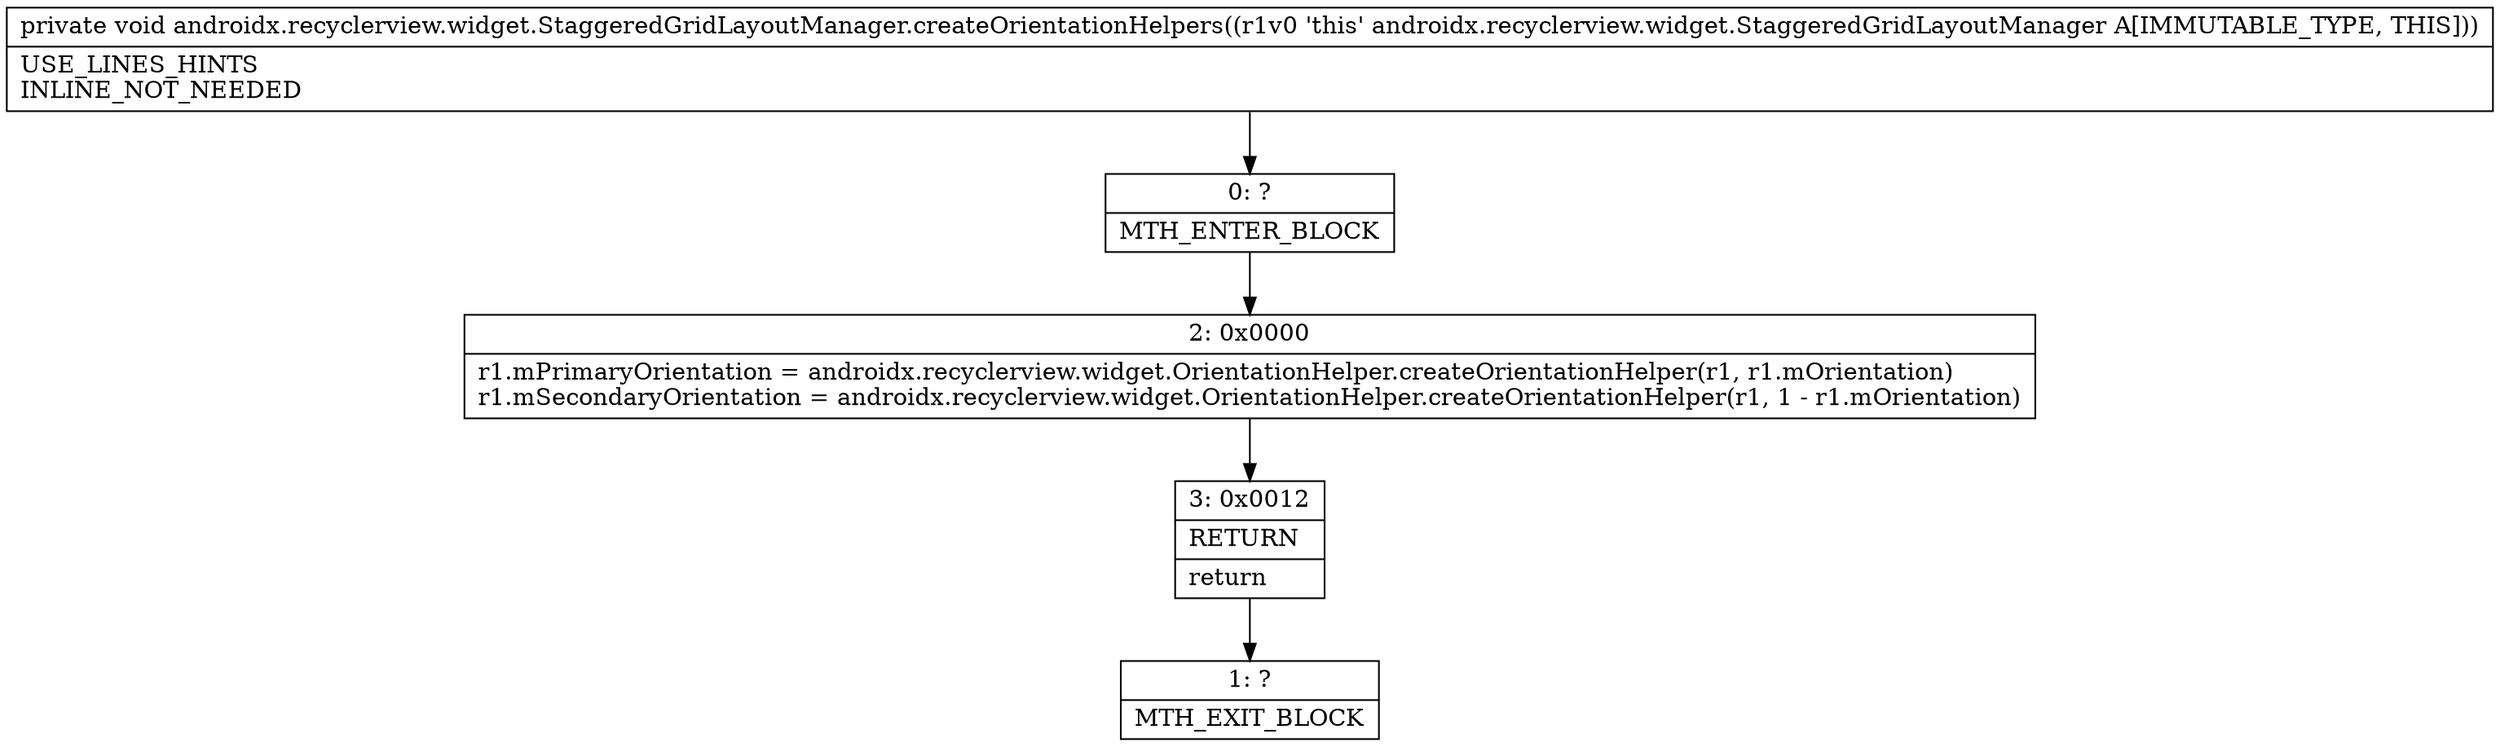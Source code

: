 digraph "CFG forandroidx.recyclerview.widget.StaggeredGridLayoutManager.createOrientationHelpers()V" {
Node_0 [shape=record,label="{0\:\ ?|MTH_ENTER_BLOCK\l}"];
Node_2 [shape=record,label="{2\:\ 0x0000|r1.mPrimaryOrientation = androidx.recyclerview.widget.OrientationHelper.createOrientationHelper(r1, r1.mOrientation)\lr1.mSecondaryOrientation = androidx.recyclerview.widget.OrientationHelper.createOrientationHelper(r1, 1 \- r1.mOrientation)\l}"];
Node_3 [shape=record,label="{3\:\ 0x0012|RETURN\l|return\l}"];
Node_1 [shape=record,label="{1\:\ ?|MTH_EXIT_BLOCK\l}"];
MethodNode[shape=record,label="{private void androidx.recyclerview.widget.StaggeredGridLayoutManager.createOrientationHelpers((r1v0 'this' androidx.recyclerview.widget.StaggeredGridLayoutManager A[IMMUTABLE_TYPE, THIS]))  | USE_LINES_HINTS\lINLINE_NOT_NEEDED\l}"];
MethodNode -> Node_0;Node_0 -> Node_2;
Node_2 -> Node_3;
Node_3 -> Node_1;
}

